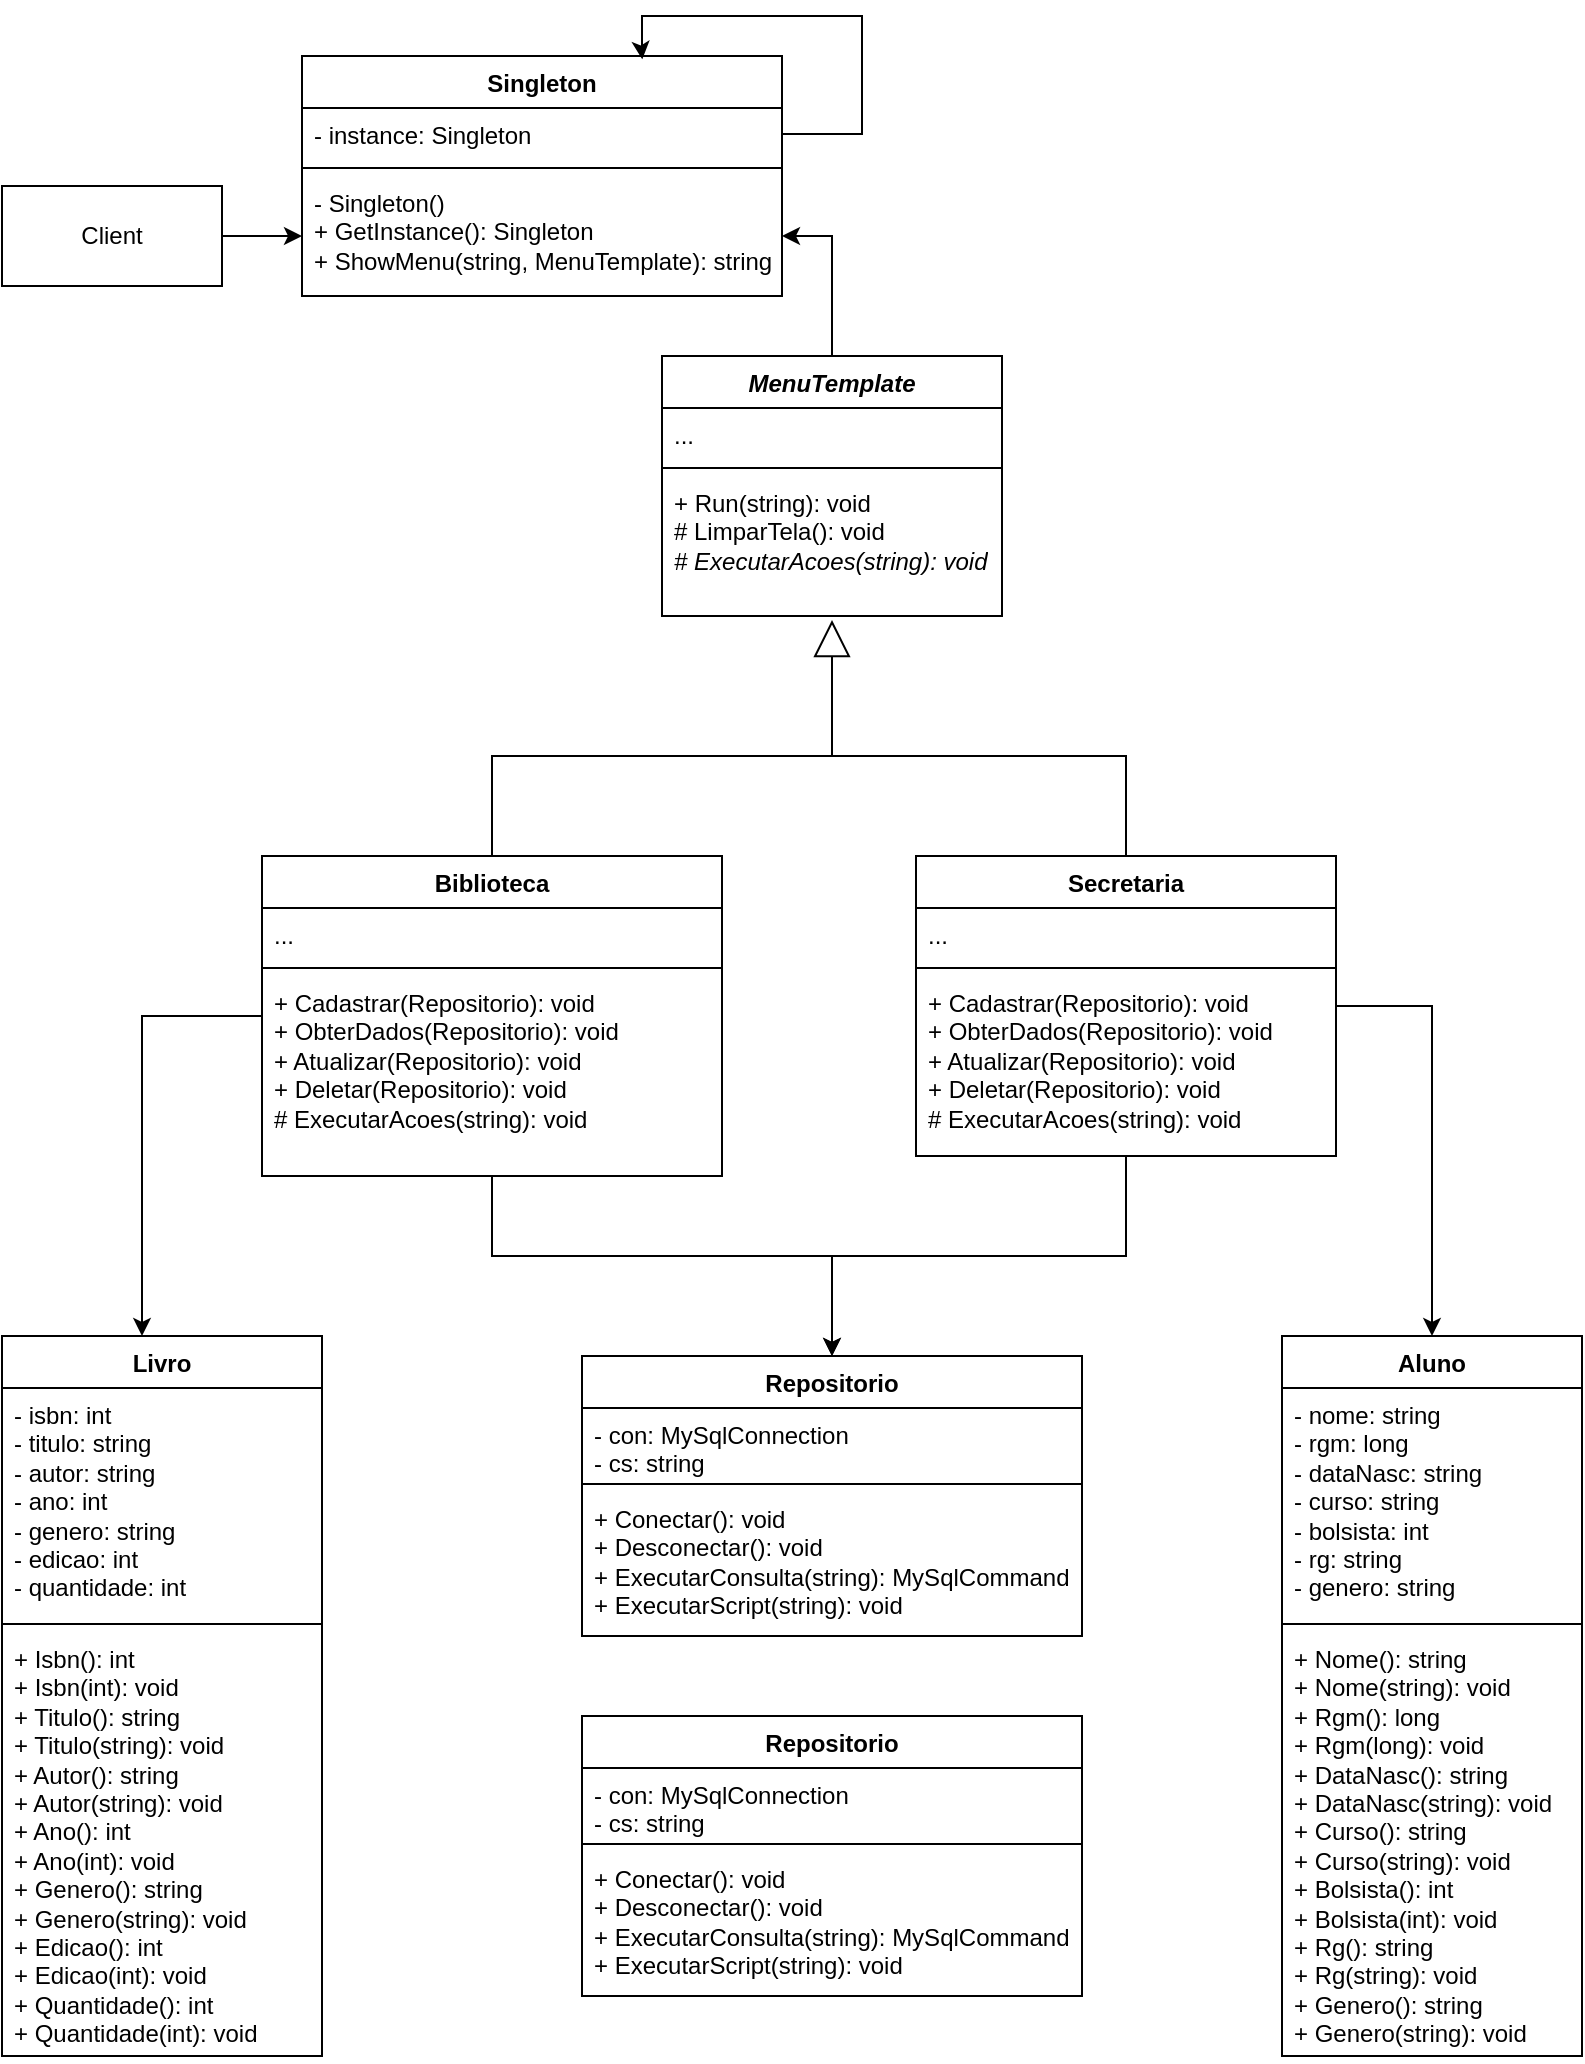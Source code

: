 <mxfile version="24.2.5" type="github">
  <diagram name="Página-1" id="m7eVMlrmM33D4-53V9Jl">
    <mxGraphModel dx="880" dy="468" grid="1" gridSize="10" guides="1" tooltips="1" connect="1" arrows="1" fold="1" page="1" pageScale="1" pageWidth="827" pageHeight="1169" math="0" shadow="0">
      <root>
        <mxCell id="0" />
        <mxCell id="1" parent="0" />
        <mxCell id="jbsVPqTqM8B3IsOXwgra-6" value="Singleton" style="swimlane;fontStyle=1;align=center;verticalAlign=top;childLayout=stackLayout;horizontal=1;startSize=26;horizontalStack=0;resizeParent=1;resizeParentMax=0;resizeLast=0;collapsible=1;marginBottom=0;whiteSpace=wrap;html=1;" parent="1" vertex="1">
          <mxGeometry x="310" y="240" width="240" height="120" as="geometry" />
        </mxCell>
        <mxCell id="jbsVPqTqM8B3IsOXwgra-14" style="edgeStyle=orthogonalEdgeStyle;rounded=0;orthogonalLoop=1;jettySize=auto;html=1;exitX=1;exitY=0.5;exitDx=0;exitDy=0;entryX=0.709;entryY=0.014;entryDx=0;entryDy=0;entryPerimeter=0;" parent="jbsVPqTqM8B3IsOXwgra-6" source="jbsVPqTqM8B3IsOXwgra-7" target="jbsVPqTqM8B3IsOXwgra-6" edge="1">
          <mxGeometry relative="1" as="geometry">
            <mxPoint x="170" y="10" as="targetPoint" />
            <Array as="points">
              <mxPoint x="280" y="39" />
              <mxPoint x="280" y="-20" />
              <mxPoint x="170" y="-20" />
              <mxPoint x="170" />
            </Array>
          </mxGeometry>
        </mxCell>
        <mxCell id="jbsVPqTqM8B3IsOXwgra-7" value="- instance: Singleton" style="text;strokeColor=none;fillColor=none;align=left;verticalAlign=top;spacingLeft=4;spacingRight=4;overflow=hidden;rotatable=0;points=[[0,0.5],[1,0.5]];portConstraint=eastwest;whiteSpace=wrap;html=1;" parent="jbsVPqTqM8B3IsOXwgra-6" vertex="1">
          <mxGeometry y="26" width="240" height="26" as="geometry" />
        </mxCell>
        <mxCell id="jbsVPqTqM8B3IsOXwgra-8" value="" style="line;strokeWidth=1;fillColor=none;align=left;verticalAlign=middle;spacingTop=-1;spacingLeft=3;spacingRight=3;rotatable=0;labelPosition=right;points=[];portConstraint=eastwest;strokeColor=inherit;" parent="jbsVPqTqM8B3IsOXwgra-6" vertex="1">
          <mxGeometry y="52" width="240" height="8" as="geometry" />
        </mxCell>
        <mxCell id="jbsVPqTqM8B3IsOXwgra-9" value="&lt;div&gt;- Singleton()&lt;/div&gt;+ GetInstance(): Singleton&lt;div&gt;+ ShowMenu(string, MenuTemplate): string&lt;/div&gt;" style="text;strokeColor=none;fillColor=none;align=left;verticalAlign=top;spacingLeft=4;spacingRight=4;overflow=hidden;rotatable=0;points=[[0,0.5],[1,0.5]];portConstraint=eastwest;whiteSpace=wrap;html=1;" parent="jbsVPqTqM8B3IsOXwgra-6" vertex="1">
          <mxGeometry y="60" width="240" height="60" as="geometry" />
        </mxCell>
        <mxCell id="jbsVPqTqM8B3IsOXwgra-11" style="edgeStyle=orthogonalEdgeStyle;rounded=0;orthogonalLoop=1;jettySize=auto;html=1;entryX=0;entryY=0.5;entryDx=0;entryDy=0;" parent="1" source="jbsVPqTqM8B3IsOXwgra-10" target="jbsVPqTqM8B3IsOXwgra-9" edge="1">
          <mxGeometry relative="1" as="geometry" />
        </mxCell>
        <mxCell id="jbsVPqTqM8B3IsOXwgra-10" value="Client" style="html=1;whiteSpace=wrap;" parent="1" vertex="1">
          <mxGeometry x="160" y="305" width="110" height="50" as="geometry" />
        </mxCell>
        <mxCell id="jbsVPqTqM8B3IsOXwgra-57" style="edgeStyle=orthogonalEdgeStyle;rounded=0;orthogonalLoop=1;jettySize=auto;html=1;entryX=1;entryY=0.5;entryDx=0;entryDy=0;" parent="1" source="jbsVPqTqM8B3IsOXwgra-16" target="jbsVPqTqM8B3IsOXwgra-9" edge="1">
          <mxGeometry relative="1" as="geometry" />
        </mxCell>
        <mxCell id="jbsVPqTqM8B3IsOXwgra-16" value="&lt;i&gt;MenuTemplate&lt;/i&gt;" style="swimlane;fontStyle=1;align=center;verticalAlign=top;childLayout=stackLayout;horizontal=1;startSize=26;horizontalStack=0;resizeParent=1;resizeParentMax=0;resizeLast=0;collapsible=1;marginBottom=0;whiteSpace=wrap;html=1;" parent="1" vertex="1">
          <mxGeometry x="490" y="390" width="170" height="130" as="geometry" />
        </mxCell>
        <mxCell id="jbsVPqTqM8B3IsOXwgra-17" value="..." style="text;strokeColor=none;fillColor=none;align=left;verticalAlign=top;spacingLeft=4;spacingRight=4;overflow=hidden;rotatable=0;points=[[0,0.5],[1,0.5]];portConstraint=eastwest;whiteSpace=wrap;html=1;" parent="jbsVPqTqM8B3IsOXwgra-16" vertex="1">
          <mxGeometry y="26" width="170" height="26" as="geometry" />
        </mxCell>
        <mxCell id="jbsVPqTqM8B3IsOXwgra-18" value="" style="line;strokeWidth=1;fillColor=none;align=left;verticalAlign=middle;spacingTop=-1;spacingLeft=3;spacingRight=3;rotatable=0;labelPosition=right;points=[];portConstraint=eastwest;strokeColor=inherit;" parent="jbsVPqTqM8B3IsOXwgra-16" vertex="1">
          <mxGeometry y="52" width="170" height="8" as="geometry" />
        </mxCell>
        <mxCell id="jbsVPqTqM8B3IsOXwgra-19" value="+ Run(string): void&lt;div&gt;# LimparTela(): void&lt;/div&gt;&lt;div&gt;&lt;i&gt;#&lt;/i&gt; &lt;i&gt;ExecutarAcoes(string): void&lt;/i&gt;&lt;/div&gt;" style="text;strokeColor=none;fillColor=none;align=left;verticalAlign=top;spacingLeft=4;spacingRight=4;overflow=hidden;rotatable=0;points=[[0,0.5],[1,0.5]];portConstraint=eastwest;whiteSpace=wrap;html=1;" parent="jbsVPqTqM8B3IsOXwgra-16" vertex="1">
          <mxGeometry y="60" width="170" height="70" as="geometry" />
        </mxCell>
        <mxCell id="6xOHouKo2-n_l-Ya3LUc-6" style="edgeStyle=orthogonalEdgeStyle;rounded=0;orthogonalLoop=1;jettySize=auto;html=1;" edge="1" parent="1" source="jbsVPqTqM8B3IsOXwgra-20" target="jbsVPqTqM8B3IsOXwgra-44">
          <mxGeometry relative="1" as="geometry">
            <Array as="points">
              <mxPoint x="230" y="720" />
            </Array>
          </mxGeometry>
        </mxCell>
        <mxCell id="6xOHouKo2-n_l-Ya3LUc-12" style="edgeStyle=orthogonalEdgeStyle;rounded=0;orthogonalLoop=1;jettySize=auto;html=1;" edge="1" parent="1" source="jbsVPqTqM8B3IsOXwgra-20" target="6xOHouKo2-n_l-Ya3LUc-7">
          <mxGeometry relative="1" as="geometry">
            <Array as="points">
              <mxPoint x="405" y="840" />
              <mxPoint x="575" y="840" />
            </Array>
          </mxGeometry>
        </mxCell>
        <mxCell id="jbsVPqTqM8B3IsOXwgra-20" value="Biblioteca" style="swimlane;fontStyle=1;align=center;verticalAlign=top;childLayout=stackLayout;horizontal=1;startSize=26;horizontalStack=0;resizeParent=1;resizeParentMax=0;resizeLast=0;collapsible=1;marginBottom=0;whiteSpace=wrap;html=1;" parent="1" vertex="1">
          <mxGeometry x="290" y="640" width="230" height="160" as="geometry" />
        </mxCell>
        <mxCell id="jbsVPqTqM8B3IsOXwgra-21" value="..." style="text;strokeColor=none;fillColor=none;align=left;verticalAlign=top;spacingLeft=4;spacingRight=4;overflow=hidden;rotatable=0;points=[[0,0.5],[1,0.5]];portConstraint=eastwest;whiteSpace=wrap;html=1;" parent="jbsVPqTqM8B3IsOXwgra-20" vertex="1">
          <mxGeometry y="26" width="230" height="26" as="geometry" />
        </mxCell>
        <mxCell id="jbsVPqTqM8B3IsOXwgra-22" value="" style="line;strokeWidth=1;fillColor=none;align=left;verticalAlign=middle;spacingTop=-1;spacingLeft=3;spacingRight=3;rotatable=0;labelPosition=right;points=[];portConstraint=eastwest;strokeColor=inherit;" parent="jbsVPqTqM8B3IsOXwgra-20" vertex="1">
          <mxGeometry y="52" width="230" height="8" as="geometry" />
        </mxCell>
        <mxCell id="jbsVPqTqM8B3IsOXwgra-23" value="+ Cadastrar(Repositorio): void&lt;div&gt;+ ObterDados(Repositorio): void&lt;br&gt;&lt;/div&gt;&lt;div&gt;+ Atualizar(Repositorio): void&lt;br&gt;&lt;/div&gt;&lt;div&gt;+ Deletar(Repositorio): void&lt;br&gt;&lt;/div&gt;&lt;div&gt;# ExecutarAcoes(string): void&lt;/div&gt;" style="text;strokeColor=none;fillColor=none;align=left;verticalAlign=top;spacingLeft=4;spacingRight=4;overflow=hidden;rotatable=0;points=[[0,0.5],[1,0.5]];portConstraint=eastwest;whiteSpace=wrap;html=1;" parent="jbsVPqTqM8B3IsOXwgra-20" vertex="1">
          <mxGeometry y="60" width="230" height="100" as="geometry" />
        </mxCell>
        <mxCell id="6xOHouKo2-n_l-Ya3LUc-5" style="edgeStyle=orthogonalEdgeStyle;rounded=0;orthogonalLoop=1;jettySize=auto;html=1;" edge="1" parent="1" source="jbsVPqTqM8B3IsOXwgra-24" target="jbsVPqTqM8B3IsOXwgra-48">
          <mxGeometry relative="1" as="geometry">
            <Array as="points">
              <mxPoint x="875" y="715" />
            </Array>
          </mxGeometry>
        </mxCell>
        <mxCell id="6xOHouKo2-n_l-Ya3LUc-13" style="edgeStyle=orthogonalEdgeStyle;rounded=0;orthogonalLoop=1;jettySize=auto;html=1;entryX=0.5;entryY=0;entryDx=0;entryDy=0;" edge="1" parent="1" source="jbsVPqTqM8B3IsOXwgra-24" target="6xOHouKo2-n_l-Ya3LUc-7">
          <mxGeometry relative="1" as="geometry">
            <Array as="points">
              <mxPoint x="722" y="840" />
              <mxPoint x="575" y="840" />
            </Array>
          </mxGeometry>
        </mxCell>
        <mxCell id="jbsVPqTqM8B3IsOXwgra-24" value="Secretaria" style="swimlane;fontStyle=1;align=center;verticalAlign=top;childLayout=stackLayout;horizontal=1;startSize=26;horizontalStack=0;resizeParent=1;resizeParentMax=0;resizeLast=0;collapsible=1;marginBottom=0;whiteSpace=wrap;html=1;" parent="1" vertex="1">
          <mxGeometry x="617" y="640" width="210" height="150" as="geometry" />
        </mxCell>
        <mxCell id="jbsVPqTqM8B3IsOXwgra-25" value="..." style="text;strokeColor=none;fillColor=none;align=left;verticalAlign=top;spacingLeft=4;spacingRight=4;overflow=hidden;rotatable=0;points=[[0,0.5],[1,0.5]];portConstraint=eastwest;whiteSpace=wrap;html=1;" parent="jbsVPqTqM8B3IsOXwgra-24" vertex="1">
          <mxGeometry y="26" width="210" height="26" as="geometry" />
        </mxCell>
        <mxCell id="jbsVPqTqM8B3IsOXwgra-26" value="" style="line;strokeWidth=1;fillColor=none;align=left;verticalAlign=middle;spacingTop=-1;spacingLeft=3;spacingRight=3;rotatable=0;labelPosition=right;points=[];portConstraint=eastwest;strokeColor=inherit;" parent="jbsVPqTqM8B3IsOXwgra-24" vertex="1">
          <mxGeometry y="52" width="210" height="8" as="geometry" />
        </mxCell>
        <mxCell id="jbsVPqTqM8B3IsOXwgra-27" value="+ Cadastrar(Repositorio): void&lt;div&gt;+ ObterDados(Repositorio): void&lt;br&gt;&lt;/div&gt;&lt;div&gt;+ Atualizar(Repositorio): void&lt;br&gt;&lt;/div&gt;&lt;div&gt;+ Deletar(Repositorio): void&lt;br&gt;&lt;/div&gt;&lt;div&gt;# ExecutarAcoes(string): void&lt;br&gt;&lt;/div&gt;" style="text;strokeColor=none;fillColor=none;align=left;verticalAlign=top;spacingLeft=4;spacingRight=4;overflow=hidden;rotatable=0;points=[[0,0.5],[1,0.5]];portConstraint=eastwest;whiteSpace=wrap;html=1;" parent="jbsVPqTqM8B3IsOXwgra-24" vertex="1">
          <mxGeometry y="60" width="210" height="90" as="geometry" />
        </mxCell>
        <mxCell id="jbsVPqTqM8B3IsOXwgra-32" value="" style="endArrow=block;endSize=16;endFill=0;html=1;rounded=0;exitX=0.5;exitY=0;exitDx=0;exitDy=0;entryX=0.5;entryY=1.029;entryDx=0;entryDy=0;entryPerimeter=0;" parent="1" source="jbsVPqTqM8B3IsOXwgra-20" target="jbsVPqTqM8B3IsOXwgra-19" edge="1">
          <mxGeometry x="0.607" y="-43" width="160" relative="1" as="geometry">
            <mxPoint x="470" y="610" as="sourcePoint" />
            <mxPoint x="580" y="580" as="targetPoint" />
            <Array as="points">
              <mxPoint x="405" y="590" />
              <mxPoint x="575" y="590" />
            </Array>
            <mxPoint as="offset" />
          </mxGeometry>
        </mxCell>
        <mxCell id="jbsVPqTqM8B3IsOXwgra-39" value="" style="endArrow=none;html=1;edgeStyle=orthogonalEdgeStyle;rounded=0;entryX=0.5;entryY=0;entryDx=0;entryDy=0;" parent="1" target="jbsVPqTqM8B3IsOXwgra-24" edge="1">
          <mxGeometry relative="1" as="geometry">
            <mxPoint x="560" y="590" as="sourcePoint" />
            <mxPoint x="737" y="585" as="targetPoint" />
            <Array as="points">
              <mxPoint x="722" y="590" />
            </Array>
          </mxGeometry>
        </mxCell>
        <mxCell id="jbsVPqTqM8B3IsOXwgra-44" value="Livro" style="swimlane;fontStyle=1;align=center;verticalAlign=top;childLayout=stackLayout;horizontal=1;startSize=26;horizontalStack=0;resizeParent=1;resizeParentMax=0;resizeLast=0;collapsible=1;marginBottom=0;whiteSpace=wrap;html=1;" parent="1" vertex="1">
          <mxGeometry x="160" y="880" width="160" height="360" as="geometry" />
        </mxCell>
        <mxCell id="jbsVPqTqM8B3IsOXwgra-45" value="- isbn: int&lt;div&gt;- titulo: string&lt;br&gt;&lt;/div&gt;&lt;div&gt;- autor: string&lt;br&gt;&lt;/div&gt;&lt;div&gt;- ano: int&lt;br&gt;&lt;/div&gt;&lt;div&gt;- genero: string&lt;br&gt;&lt;/div&gt;&lt;div&gt;- edicao: int&lt;br&gt;&lt;/div&gt;&lt;div&gt;- quantidade: int&lt;br&gt;&lt;/div&gt;" style="text;strokeColor=none;fillColor=none;align=left;verticalAlign=top;spacingLeft=4;spacingRight=4;overflow=hidden;rotatable=0;points=[[0,0.5],[1,0.5]];portConstraint=eastwest;whiteSpace=wrap;html=1;" parent="jbsVPqTqM8B3IsOXwgra-44" vertex="1">
          <mxGeometry y="26" width="160" height="114" as="geometry" />
        </mxCell>
        <mxCell id="jbsVPqTqM8B3IsOXwgra-46" value="" style="line;strokeWidth=1;fillColor=none;align=left;verticalAlign=middle;spacingTop=-1;spacingLeft=3;spacingRight=3;rotatable=0;labelPosition=right;points=[];portConstraint=eastwest;strokeColor=inherit;" parent="jbsVPqTqM8B3IsOXwgra-44" vertex="1">
          <mxGeometry y="140" width="160" height="8" as="geometry" />
        </mxCell>
        <mxCell id="jbsVPqTqM8B3IsOXwgra-47" value="+ Isbn(): int&lt;br&gt;+ Isbn(int): void&lt;div&gt;+ Titulo(): string&lt;br&gt;+ Titulo(string): void&lt;br&gt;&lt;/div&gt;&lt;div&gt;+ Autor(): string&lt;br&gt;+ Autor(string): void&lt;br&gt;&lt;/div&gt;&lt;div&gt;+ Ano(): int&lt;br&gt;+ Ano(int): void&lt;br&gt;&lt;/div&gt;&lt;div&gt;+ Genero(): string&lt;br&gt;+ Genero(string): void&lt;br&gt;&lt;/div&gt;&lt;div&gt;+ Edicao(): int&lt;br&gt;+ Edicao(int): void&lt;br&gt;&lt;/div&gt;&lt;div&gt;+ Quantidade(): int&lt;br&gt;+ Quantidade(int): void&lt;br&gt;&lt;/div&gt;" style="text;strokeColor=none;fillColor=none;align=left;verticalAlign=top;spacingLeft=4;spacingRight=4;overflow=hidden;rotatable=0;points=[[0,0.5],[1,0.5]];portConstraint=eastwest;whiteSpace=wrap;html=1;" parent="jbsVPqTqM8B3IsOXwgra-44" vertex="1">
          <mxGeometry y="148" width="160" height="212" as="geometry" />
        </mxCell>
        <mxCell id="jbsVPqTqM8B3IsOXwgra-48" value="Aluno" style="swimlane;fontStyle=1;align=center;verticalAlign=top;childLayout=stackLayout;horizontal=1;startSize=26;horizontalStack=0;resizeParent=1;resizeParentMax=0;resizeLast=0;collapsible=1;marginBottom=0;whiteSpace=wrap;html=1;" parent="1" vertex="1">
          <mxGeometry x="800" y="880" width="150" height="360" as="geometry" />
        </mxCell>
        <mxCell id="jbsVPqTqM8B3IsOXwgra-49" value="- nome: string&lt;div&gt;- rgm: long&lt;br&gt;&lt;/div&gt;&lt;div&gt;- dataNasc: string&lt;br&gt;&lt;/div&gt;&lt;div&gt;- curso: string&lt;br&gt;&lt;/div&gt;&lt;div&gt;- bolsista: int&lt;br&gt;&lt;/div&gt;&lt;div&gt;- rg: string&lt;br&gt;&lt;/div&gt;&lt;div&gt;- genero: string&lt;/div&gt;" style="text;strokeColor=none;fillColor=none;align=left;verticalAlign=top;spacingLeft=4;spacingRight=4;overflow=hidden;rotatable=0;points=[[0,0.5],[1,0.5]];portConstraint=eastwest;whiteSpace=wrap;html=1;" parent="jbsVPqTqM8B3IsOXwgra-48" vertex="1">
          <mxGeometry y="26" width="150" height="114" as="geometry" />
        </mxCell>
        <mxCell id="jbsVPqTqM8B3IsOXwgra-50" value="" style="line;strokeWidth=1;fillColor=none;align=left;verticalAlign=middle;spacingTop=-1;spacingLeft=3;spacingRight=3;rotatable=0;labelPosition=right;points=[];portConstraint=eastwest;strokeColor=inherit;" parent="jbsVPqTqM8B3IsOXwgra-48" vertex="1">
          <mxGeometry y="140" width="150" height="8" as="geometry" />
        </mxCell>
        <mxCell id="jbsVPqTqM8B3IsOXwgra-51" value="+ Nome(): string&lt;br&gt;+ Nome(string): void&lt;div&gt;+ Rgm(): long&lt;br&gt;+ Rgm(long): void&lt;br&gt;&lt;/div&gt;&lt;div&gt;+ DataNasc(): string&lt;br&gt;+ DataNasc(string): void&lt;br&gt;&lt;/div&gt;&lt;div&gt;+ Curso(): string&lt;br&gt;+ Curso(string): void&lt;br&gt;&lt;/div&gt;&lt;div&gt;+ Bolsista(): int&lt;br&gt;+ Bolsista(int): void&lt;br&gt;&lt;/div&gt;&lt;div&gt;+ Rg(): string&lt;br&gt;+ Rg(string): void&lt;br&gt;&lt;/div&gt;&lt;div&gt;+ Genero(): string&lt;br&gt;+ Genero(string): void&lt;/div&gt;" style="text;strokeColor=none;fillColor=none;align=left;verticalAlign=top;spacingLeft=4;spacingRight=4;overflow=hidden;rotatable=0;points=[[0,0.5],[1,0.5]];portConstraint=eastwest;whiteSpace=wrap;html=1;" parent="jbsVPqTqM8B3IsOXwgra-48" vertex="1">
          <mxGeometry y="148" width="150" height="212" as="geometry" />
        </mxCell>
        <mxCell id="6xOHouKo2-n_l-Ya3LUc-7" value="Repositorio" style="swimlane;fontStyle=1;align=center;verticalAlign=top;childLayout=stackLayout;horizontal=1;startSize=26;horizontalStack=0;resizeParent=1;resizeParentMax=0;resizeLast=0;collapsible=1;marginBottom=0;whiteSpace=wrap;html=1;" vertex="1" parent="1">
          <mxGeometry x="450" y="890" width="250" height="140" as="geometry" />
        </mxCell>
        <mxCell id="6xOHouKo2-n_l-Ya3LUc-8" value="- con: MySqlConnection&lt;div&gt;- cs: string&lt;/div&gt;&lt;div&gt;&lt;br&gt;&lt;/div&gt;" style="text;strokeColor=none;fillColor=none;align=left;verticalAlign=top;spacingLeft=4;spacingRight=4;overflow=hidden;rotatable=0;points=[[0,0.5],[1,0.5]];portConstraint=eastwest;whiteSpace=wrap;html=1;" vertex="1" parent="6xOHouKo2-n_l-Ya3LUc-7">
          <mxGeometry y="26" width="250" height="34" as="geometry" />
        </mxCell>
        <mxCell id="6xOHouKo2-n_l-Ya3LUc-9" value="" style="line;strokeWidth=1;fillColor=none;align=left;verticalAlign=middle;spacingTop=-1;spacingLeft=3;spacingRight=3;rotatable=0;labelPosition=right;points=[];portConstraint=eastwest;strokeColor=inherit;" vertex="1" parent="6xOHouKo2-n_l-Ya3LUc-7">
          <mxGeometry y="60" width="250" height="8" as="geometry" />
        </mxCell>
        <mxCell id="6xOHouKo2-n_l-Ya3LUc-10" value="+ Conectar(): void&lt;div&gt;+ Desconectar(): void&lt;br&gt;&lt;/div&gt;&lt;div&gt;+ ExecutarConsulta(string): MySqlCommand&lt;br&gt;&lt;/div&gt;&lt;div&gt;+ ExecutarScript(string): void&lt;/div&gt;" style="text;strokeColor=none;fillColor=none;align=left;verticalAlign=top;spacingLeft=4;spacingRight=4;overflow=hidden;rotatable=0;points=[[0,0.5],[1,0.5]];portConstraint=eastwest;whiteSpace=wrap;html=1;" vertex="1" parent="6xOHouKo2-n_l-Ya3LUc-7">
          <mxGeometry y="68" width="250" height="72" as="geometry" />
        </mxCell>
        <mxCell id="6xOHouKo2-n_l-Ya3LUc-14" value="Repositorio" style="swimlane;fontStyle=1;align=center;verticalAlign=top;childLayout=stackLayout;horizontal=1;startSize=26;horizontalStack=0;resizeParent=1;resizeParentMax=0;resizeLast=0;collapsible=1;marginBottom=0;whiteSpace=wrap;html=1;" vertex="1" parent="1">
          <mxGeometry x="450" y="1070" width="250" height="140" as="geometry" />
        </mxCell>
        <mxCell id="6xOHouKo2-n_l-Ya3LUc-15" value="- con: MySqlConnection&lt;div&gt;- cs: string&lt;/div&gt;&lt;div&gt;&lt;br&gt;&lt;/div&gt;" style="text;strokeColor=none;fillColor=none;align=left;verticalAlign=top;spacingLeft=4;spacingRight=4;overflow=hidden;rotatable=0;points=[[0,0.5],[1,0.5]];portConstraint=eastwest;whiteSpace=wrap;html=1;" vertex="1" parent="6xOHouKo2-n_l-Ya3LUc-14">
          <mxGeometry y="26" width="250" height="34" as="geometry" />
        </mxCell>
        <mxCell id="6xOHouKo2-n_l-Ya3LUc-16" value="" style="line;strokeWidth=1;fillColor=none;align=left;verticalAlign=middle;spacingTop=-1;spacingLeft=3;spacingRight=3;rotatable=0;labelPosition=right;points=[];portConstraint=eastwest;strokeColor=inherit;" vertex="1" parent="6xOHouKo2-n_l-Ya3LUc-14">
          <mxGeometry y="60" width="250" height="8" as="geometry" />
        </mxCell>
        <mxCell id="6xOHouKo2-n_l-Ya3LUc-17" value="+ Conectar(): void&lt;div&gt;+ Desconectar(): void&lt;br&gt;&lt;/div&gt;&lt;div&gt;+ ExecutarConsulta(string): MySqlCommand&lt;br&gt;&lt;/div&gt;&lt;div&gt;+ ExecutarScript(string): void&lt;/div&gt;" style="text;strokeColor=none;fillColor=none;align=left;verticalAlign=top;spacingLeft=4;spacingRight=4;overflow=hidden;rotatable=0;points=[[0,0.5],[1,0.5]];portConstraint=eastwest;whiteSpace=wrap;html=1;" vertex="1" parent="6xOHouKo2-n_l-Ya3LUc-14">
          <mxGeometry y="68" width="250" height="72" as="geometry" />
        </mxCell>
      </root>
    </mxGraphModel>
  </diagram>
</mxfile>
